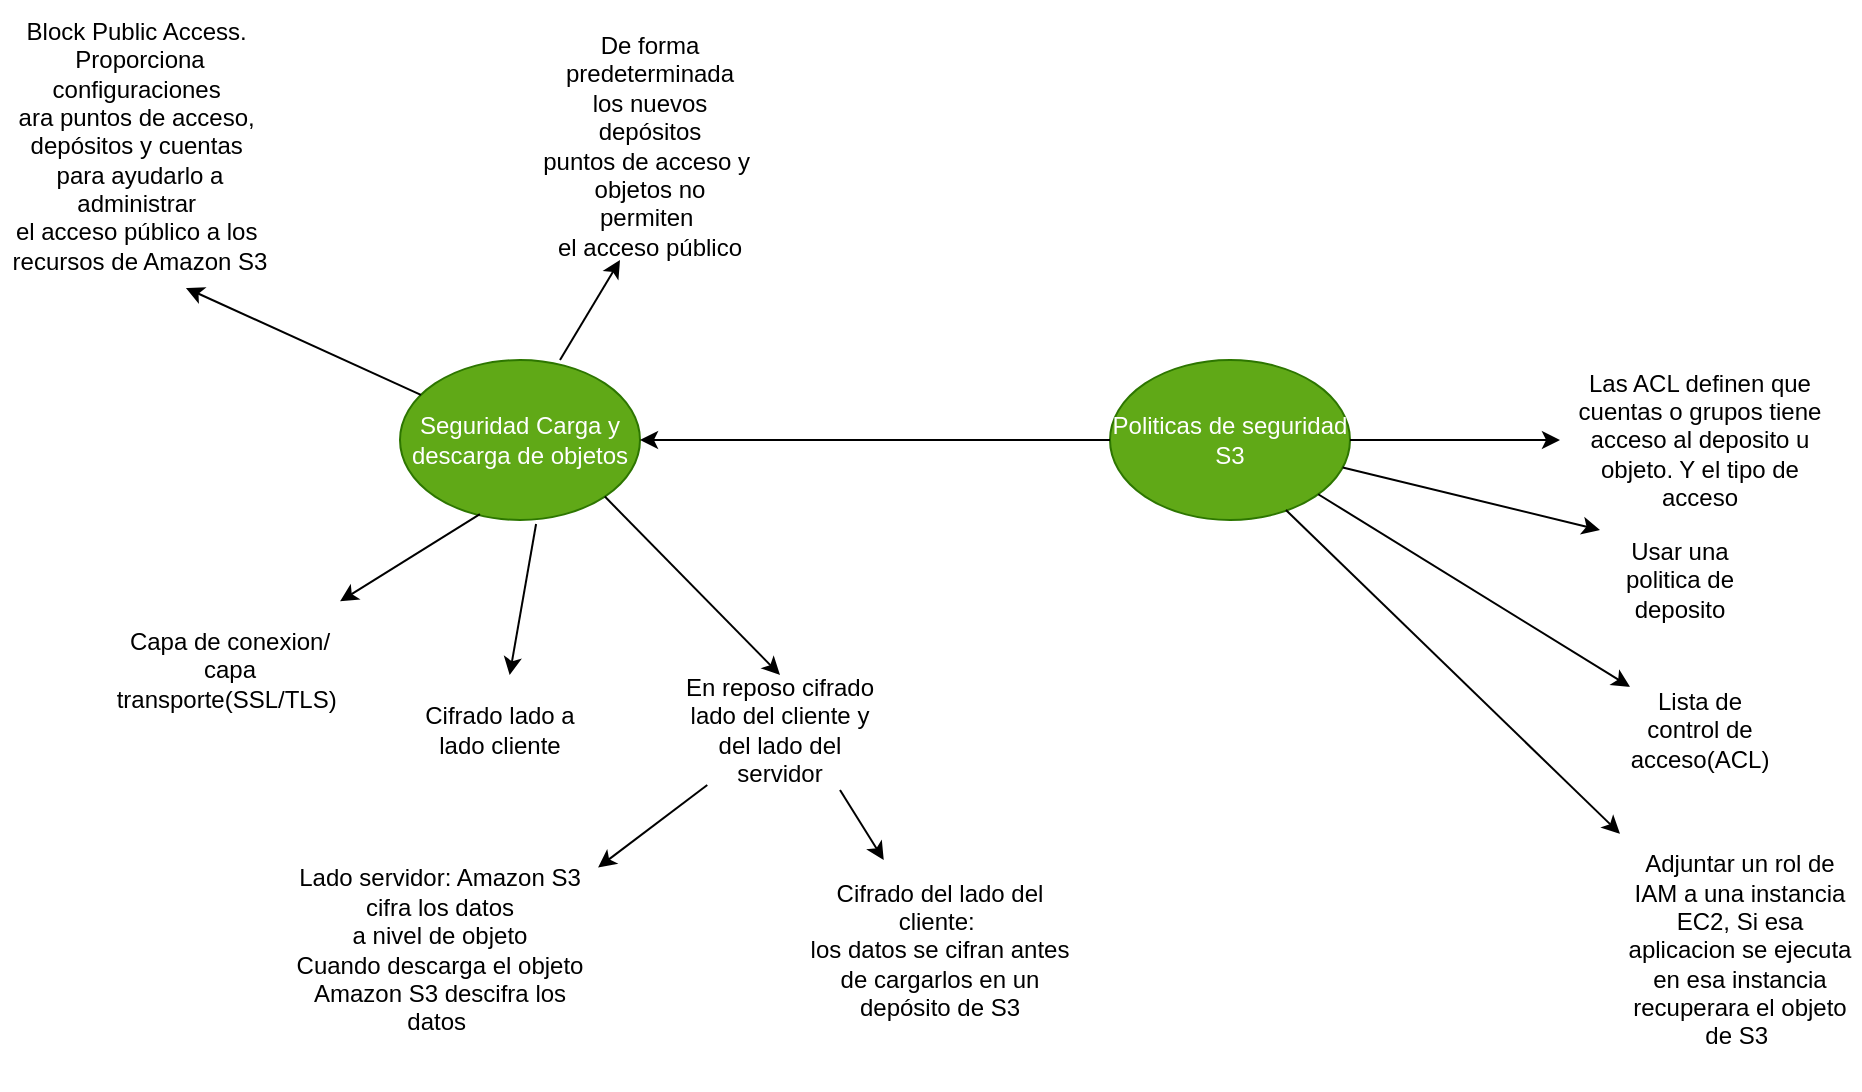 <mxfile>
    <diagram id="brGOhytT0ee0o2GFG0om" name="Page-1">
        <mxGraphModel dx="1660" dy="1712" grid="1" gridSize="10" guides="1" tooltips="1" connect="1" arrows="1" fold="1" page="1" pageScale="1" pageWidth="850" pageHeight="1100" math="0" shadow="0">
            <root>
                <mxCell id="0"/>
                <mxCell id="1" parent="0"/>
                <mxCell id="2" value="Politicas de seguridad S3" style="ellipse;whiteSpace=wrap;html=1;fillColor=#60a917;fontColor=#ffffff;strokeColor=#2D7600;" vertex="1" parent="1">
                    <mxGeometry x="305" y="25" width="120" height="80" as="geometry"/>
                </mxCell>
                <mxCell id="3" value="Adjuntar un rol de IAM a una instancia EC2, Si esa aplicacion se ejecuta en esa instancia recuperara el objeto de S3&amp;nbsp;" style="text;html=1;strokeColor=none;fillColor=none;align=center;verticalAlign=middle;whiteSpace=wrap;rounded=0;" vertex="1" parent="1">
                    <mxGeometry x="560" y="250" width="120" height="140" as="geometry"/>
                </mxCell>
                <mxCell id="4" value="" style="endArrow=classic;html=1;exitX=0.733;exitY=0.938;exitDx=0;exitDy=0;exitPerimeter=0;" edge="1" parent="1" source="2" target="3">
                    <mxGeometry width="50" height="50" relative="1" as="geometry">
                        <mxPoint x="400" y="110" as="sourcePoint"/>
                        <mxPoint x="290" y="150" as="targetPoint"/>
                    </mxGeometry>
                </mxCell>
                <mxCell id="5" value="Usar una politica de deposito" style="text;html=1;strokeColor=none;fillColor=none;align=center;verticalAlign=middle;whiteSpace=wrap;rounded=0;" vertex="1" parent="1">
                    <mxGeometry x="550" y="110" width="80" height="50" as="geometry"/>
                </mxCell>
                <mxCell id="6" value="" style="endArrow=classic;html=1;entryX=0;entryY=0;entryDx=0;entryDy=0;" edge="1" parent="1" source="2" target="5">
                    <mxGeometry width="50" height="50" relative="1" as="geometry">
                        <mxPoint x="390" y="130" as="sourcePoint"/>
                        <mxPoint x="470" y="140" as="targetPoint"/>
                    </mxGeometry>
                </mxCell>
                <mxCell id="7" value="Lista de control de acceso(ACL)" style="text;html=1;strokeColor=none;fillColor=none;align=center;verticalAlign=middle;whiteSpace=wrap;rounded=0;" vertex="1" parent="1">
                    <mxGeometry x="565" y="170" width="70" height="80" as="geometry"/>
                </mxCell>
                <mxCell id="8" value="" style="endArrow=classic;html=1;" edge="1" parent="1" source="2" target="7">
                    <mxGeometry width="50" height="50" relative="1" as="geometry">
                        <mxPoint x="387.574" y="120.004" as="sourcePoint"/>
                        <mxPoint x="340" y="161.72" as="targetPoint"/>
                    </mxGeometry>
                </mxCell>
                <mxCell id="10" value="" style="edgeStyle=none;html=1;entryX=0;entryY=0.5;entryDx=0;entryDy=0;exitX=1;exitY=0.5;exitDx=0;exitDy=0;" edge="1" parent="1" source="2" target="9">
                    <mxGeometry relative="1" as="geometry">
                        <mxPoint x="400" y="230" as="sourcePoint"/>
                        <Array as="points"/>
                    </mxGeometry>
                </mxCell>
                <mxCell id="9" value="Las ACL definen que cuentas o grupos tiene acceso al deposito u objeto. Y el tipo de acceso" style="text;html=1;strokeColor=none;fillColor=none;align=center;verticalAlign=middle;whiteSpace=wrap;rounded=0;" vertex="1" parent="1">
                    <mxGeometry x="530" y="30" width="140" height="70" as="geometry"/>
                </mxCell>
                <mxCell id="12" value="Seguridad Carga y descarga de objetos" style="ellipse;whiteSpace=wrap;html=1;fillColor=#60a917;fontColor=#ffffff;strokeColor=#2D7600;" vertex="1" parent="1">
                    <mxGeometry x="-50" y="25" width="120" height="80" as="geometry"/>
                </mxCell>
                <mxCell id="13" value="" style="endArrow=classic;html=1;exitX=0;exitY=0.5;exitDx=0;exitDy=0;entryX=1;entryY=0.5;entryDx=0;entryDy=0;" edge="1" parent="1" source="2" target="12">
                    <mxGeometry width="50" height="50" relative="1" as="geometry">
                        <mxPoint x="300" y="105" as="sourcePoint"/>
                        <mxPoint x="270" y="80" as="targetPoint"/>
                    </mxGeometry>
                </mxCell>
                <mxCell id="14" value="Capa de conexion/ capa transporte(SSL/TLS)&amp;nbsp;" style="text;html=1;strokeColor=none;fillColor=none;align=center;verticalAlign=middle;whiteSpace=wrap;rounded=0;" vertex="1" parent="1">
                    <mxGeometry x="-190" y="140" width="110" height="80" as="geometry"/>
                </mxCell>
                <mxCell id="15" value="" style="endArrow=classic;html=1;exitX=0.333;exitY=0.963;exitDx=0;exitDy=0;exitPerimeter=0;" edge="1" parent="1" source="12" target="14">
                    <mxGeometry width="50" height="50" relative="1" as="geometry">
                        <mxPoint x="250" y="140" as="sourcePoint"/>
                        <mxPoint x="300" y="90" as="targetPoint"/>
                    </mxGeometry>
                </mxCell>
                <mxCell id="16" value="Cifrado lado a lado cliente" style="text;html=1;strokeColor=none;fillColor=none;align=center;verticalAlign=middle;whiteSpace=wrap;rounded=0;" vertex="1" parent="1">
                    <mxGeometry x="-40" y="182.5" width="80" height="55" as="geometry"/>
                </mxCell>
                <mxCell id="17" value="" style="endArrow=classic;html=1;exitX=0.567;exitY=1.025;exitDx=0;exitDy=0;exitPerimeter=0;" edge="1" parent="1" source="12" target="16">
                    <mxGeometry width="50" height="50" relative="1" as="geometry">
                        <mxPoint x="199.96" y="127.04" as="sourcePoint"/>
                        <mxPoint x="150.786" y="170" as="targetPoint"/>
                        <Array as="points"/>
                    </mxGeometry>
                </mxCell>
                <mxCell id="18" value="En reposo cifrado lado del cliente y del lado del servidor" style="text;html=1;strokeColor=none;fillColor=none;align=center;verticalAlign=middle;whiteSpace=wrap;rounded=0;" vertex="1" parent="1">
                    <mxGeometry x="90" y="182.5" width="100" height="55" as="geometry"/>
                </mxCell>
                <mxCell id="20" value="" style="endArrow=classic;html=1;exitX=1;exitY=1;exitDx=0;exitDy=0;entryX=0.5;entryY=0;entryDx=0;entryDy=0;" edge="1" parent="1" source="12" target="18">
                    <mxGeometry width="50" height="50" relative="1" as="geometry">
                        <mxPoint x="270" y="160" as="sourcePoint"/>
                        <mxPoint x="320" y="110" as="targetPoint"/>
                    </mxGeometry>
                </mxCell>
                <mxCell id="21" value="&lt;div&gt;Lado servidor: Amazon S3 cifra los datos&lt;/div&gt;&lt;div&gt;a nivel de objeto&lt;/div&gt;&lt;div&gt;Cuando descarga el objeto&lt;/div&gt;&lt;span style=&quot;background-color: initial;&quot;&gt;Amazon S3 descifra los datos&lt;/span&gt;&amp;nbsp;" style="text;html=1;strokeColor=none;fillColor=none;align=center;verticalAlign=middle;whiteSpace=wrap;rounded=0;" vertex="1" parent="1">
                    <mxGeometry x="-110" y="270" width="160" height="100" as="geometry"/>
                </mxCell>
                <mxCell id="22" value="" style="endArrow=classic;html=1;entryX=0.994;entryY=0.088;entryDx=0;entryDy=0;entryPerimeter=0;" edge="1" parent="1" source="18" target="21">
                    <mxGeometry width="50" height="50" relative="1" as="geometry">
                        <mxPoint x="360" y="227.5" as="sourcePoint"/>
                        <mxPoint x="410" y="177.5" as="targetPoint"/>
                    </mxGeometry>
                </mxCell>
                <mxCell id="23" value="&lt;div&gt;Cifrado del lado del cliente:&amp;nbsp;&lt;/div&gt;&lt;div&gt;los datos se cifran antes&lt;/div&gt;&lt;div&gt;de cargarlos en un depósito de S3&lt;/div&gt;" style="text;html=1;strokeColor=none;fillColor=none;align=center;verticalAlign=middle;whiteSpace=wrap;rounded=0;" vertex="1" parent="1">
                    <mxGeometry x="150" y="275" width="140" height="90" as="geometry"/>
                </mxCell>
                <mxCell id="24" value="" style="endArrow=classic;html=1;" edge="1" parent="1" target="23">
                    <mxGeometry width="50" height="50" relative="1" as="geometry">
                        <mxPoint x="170" y="240" as="sourcePoint"/>
                        <mxPoint x="160" y="255" as="targetPoint"/>
                    </mxGeometry>
                </mxCell>
                <mxCell id="25" value="Block Public Access. &#10;Proporciona configuraciones &#10;ara puntos de acceso, &#10;depósitos y cuentas &#10;para ayudarlo a administrar &#10;el acceso público a los &#10;recursos de Amazon S3" style="text;html=1;strokeColor=none;fillColor=none;align=center;verticalAlign=middle;whiteSpace=wrap;rounded=0;" vertex="1" parent="1">
                    <mxGeometry x="-250" y="-155" width="140" height="145" as="geometry"/>
                </mxCell>
                <mxCell id="26" value="" style="endArrow=classic;html=1;entryX=0.664;entryY=0.993;entryDx=0;entryDy=0;entryPerimeter=0;" edge="1" parent="1" source="12" target="25">
                    <mxGeometry width="50" height="50" relative="1" as="geometry">
                        <mxPoint x="189.21" y="-43" as="sourcePoint"/>
                        <mxPoint x="149.996" as="targetPoint"/>
                    </mxGeometry>
                </mxCell>
                <mxCell id="27" value="De forma predeterminada&#10;los nuevos depósitos&#10;puntos de acceso y &#10;objetos no permiten &#10;el acceso público" style="text;html=1;strokeColor=none;fillColor=none;align=center;verticalAlign=middle;whiteSpace=wrap;rounded=0;" vertex="1" parent="1">
                    <mxGeometry x="20" y="-142.5" width="110" height="120" as="geometry"/>
                </mxCell>
                <mxCell id="28" value="" style="endArrow=classic;html=1;entryX=0.664;entryY=0.993;entryDx=0;entryDy=0;entryPerimeter=0;" edge="1" parent="1">
                    <mxGeometry width="50" height="50" relative="1" as="geometry">
                        <mxPoint x="30" y="25" as="sourcePoint"/>
                        <mxPoint x="60.0" y="-24.995" as="targetPoint"/>
                    </mxGeometry>
                </mxCell>
            </root>
        </mxGraphModel>
    </diagram>
</mxfile>